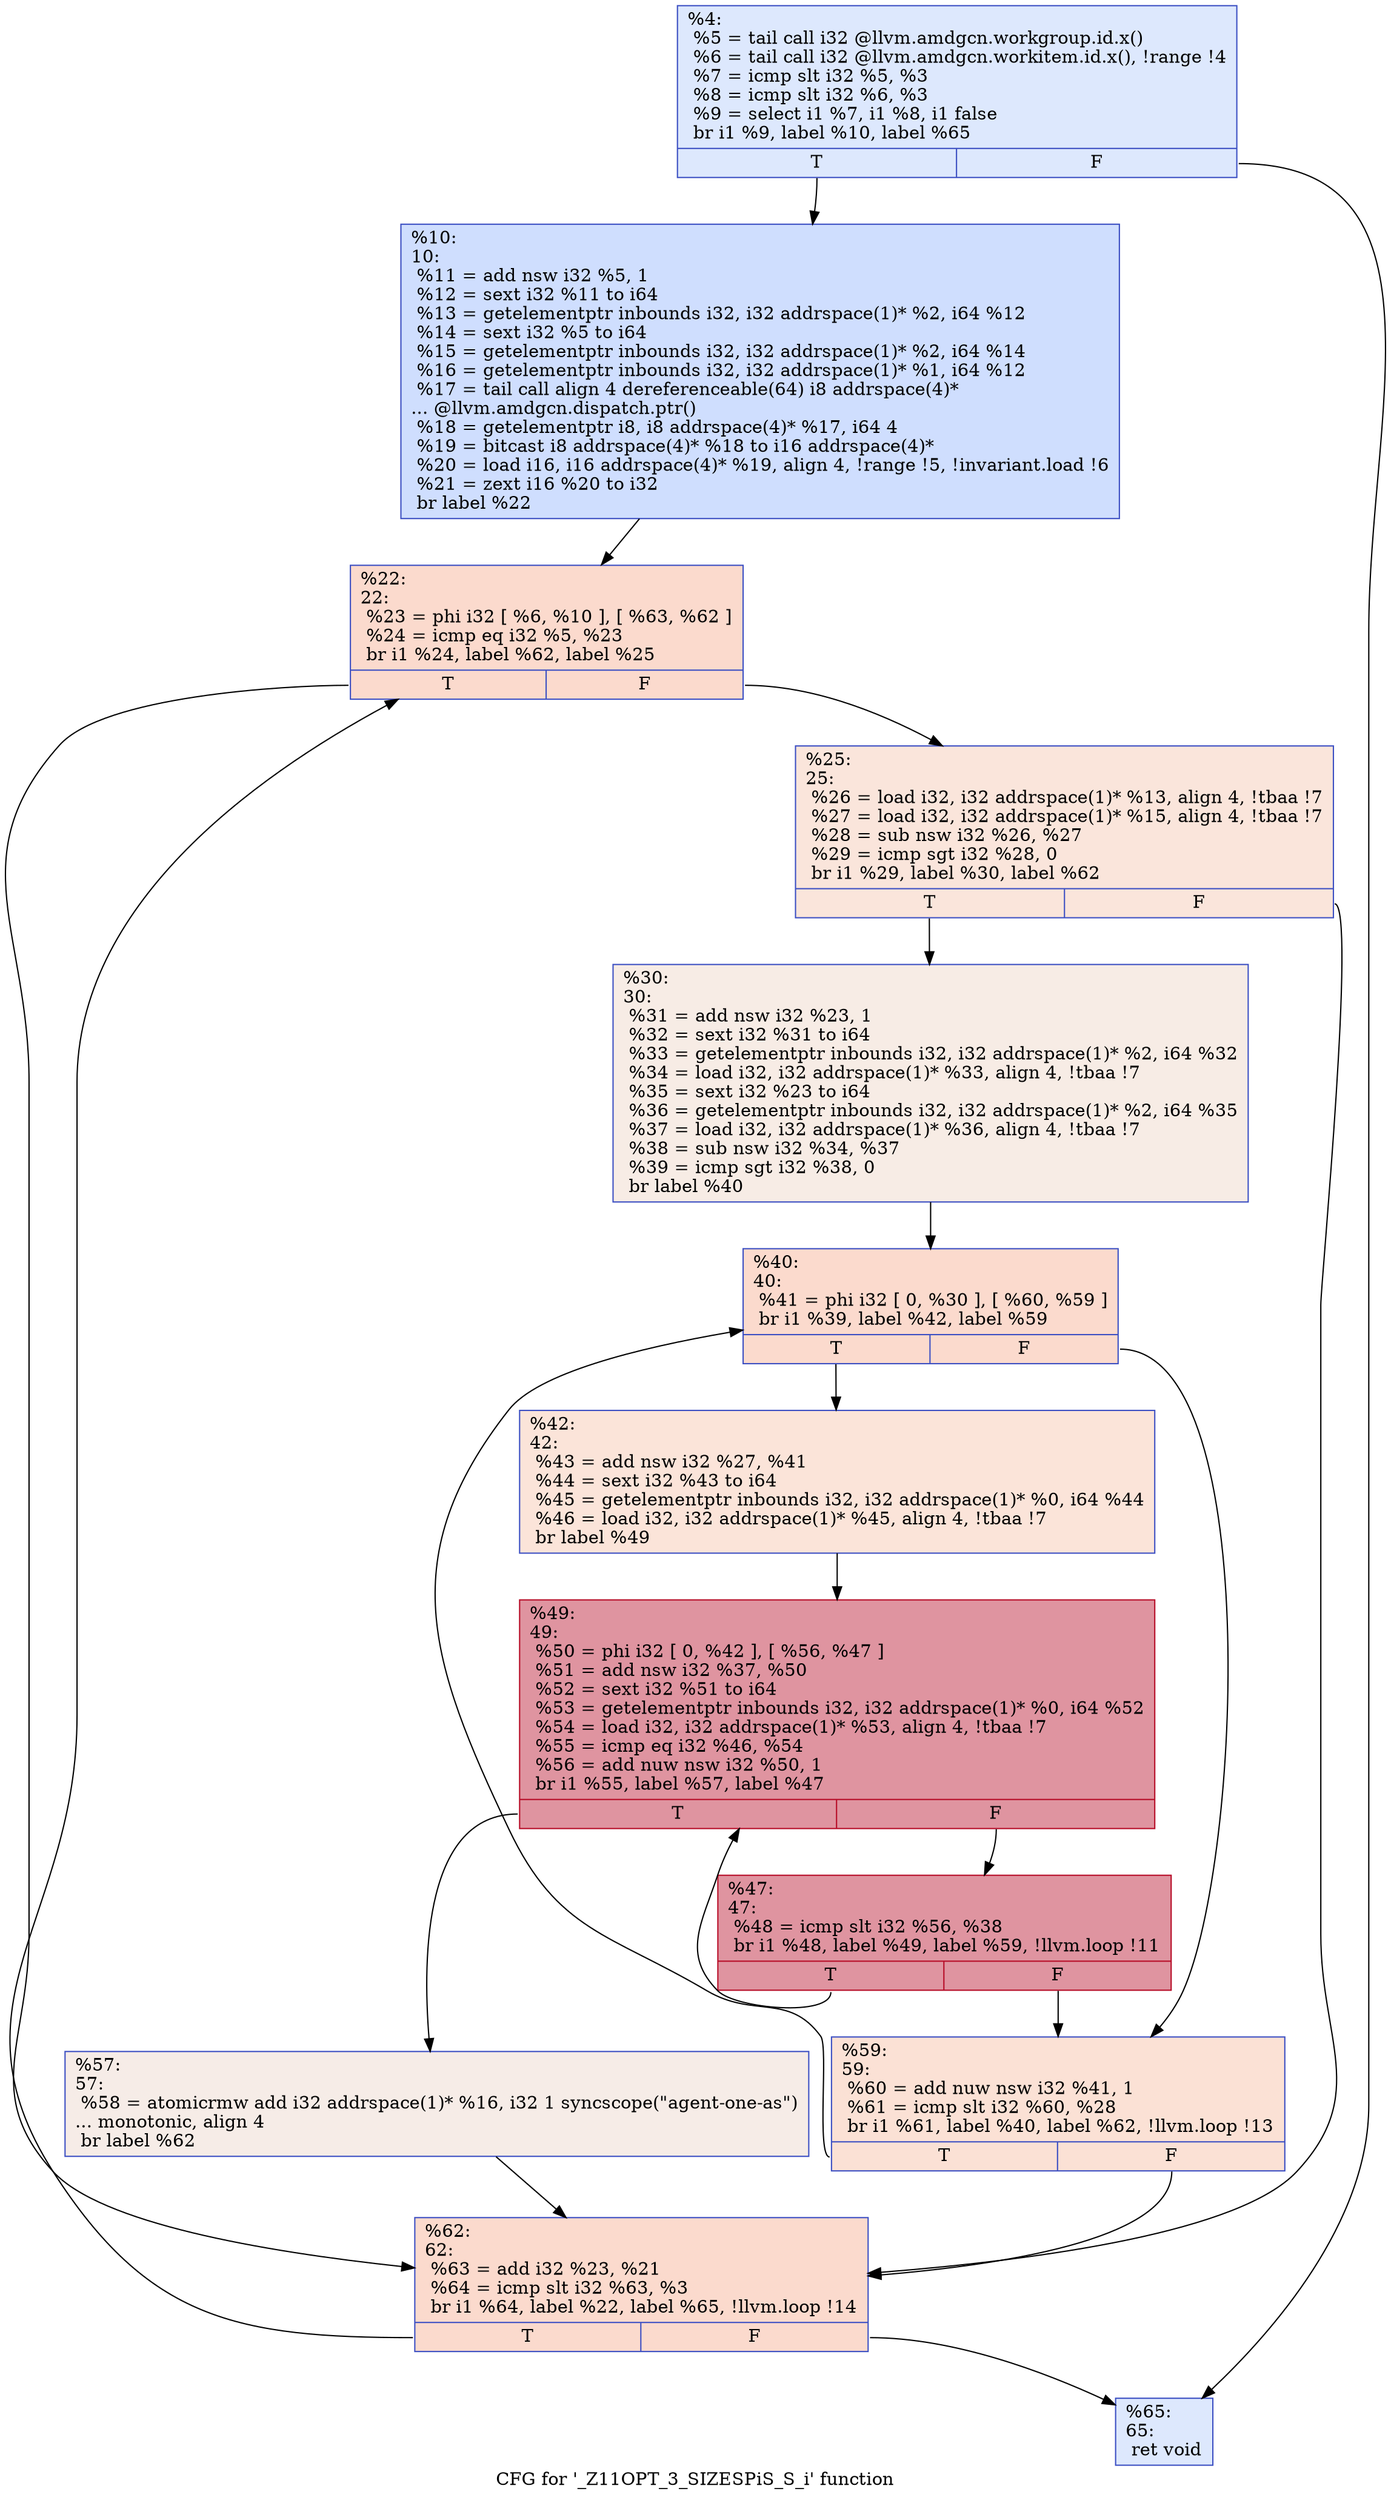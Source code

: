 digraph "CFG for '_Z11OPT_3_SIZESPiS_S_i' function" {
	label="CFG for '_Z11OPT_3_SIZESPiS_S_i' function";

	Node0x54229a0 [shape=record,color="#3d50c3ff", style=filled, fillcolor="#b2ccfb70",label="{%4:\l  %5 = tail call i32 @llvm.amdgcn.workgroup.id.x()\l  %6 = tail call i32 @llvm.amdgcn.workitem.id.x(), !range !4\l  %7 = icmp slt i32 %5, %3\l  %8 = icmp slt i32 %6, %3\l  %9 = select i1 %7, i1 %8, i1 false\l  br i1 %9, label %10, label %65\l|{<s0>T|<s1>F}}"];
	Node0x54229a0:s0 -> Node0x54229f0;
	Node0x54229a0:s1 -> Node0x5424210;
	Node0x54229f0 [shape=record,color="#3d50c3ff", style=filled, fillcolor="#93b5fe70",label="{%10:\l10:                                               \l  %11 = add nsw i32 %5, 1\l  %12 = sext i32 %11 to i64\l  %13 = getelementptr inbounds i32, i32 addrspace(1)* %2, i64 %12\l  %14 = sext i32 %5 to i64\l  %15 = getelementptr inbounds i32, i32 addrspace(1)* %2, i64 %14\l  %16 = getelementptr inbounds i32, i32 addrspace(1)* %1, i64 %12\l  %17 = tail call align 4 dereferenceable(64) i8 addrspace(4)*\l... @llvm.amdgcn.dispatch.ptr()\l  %18 = getelementptr i8, i8 addrspace(4)* %17, i64 4\l  %19 = bitcast i8 addrspace(4)* %18 to i16 addrspace(4)*\l  %20 = load i16, i16 addrspace(4)* %19, align 4, !range !5, !invariant.load !6\l  %21 = zext i16 %20 to i32\l  br label %22\l}"];
	Node0x54229f0 -> Node0x5424e80;
	Node0x5424e80 [shape=record,color="#3d50c3ff", style=filled, fillcolor="#f7ac8e70",label="{%22:\l22:                                               \l  %23 = phi i32 [ %6, %10 ], [ %63, %62 ]\l  %24 = icmp eq i32 %5, %23\l  br i1 %24, label %62, label %25\l|{<s0>T|<s1>F}}"];
	Node0x5424e80:s0 -> Node0x5424f80;
	Node0x5424e80:s1 -> Node0x5425150;
	Node0x5425150 [shape=record,color="#3d50c3ff", style=filled, fillcolor="#f4c5ad70",label="{%25:\l25:                                               \l  %26 = load i32, i32 addrspace(1)* %13, align 4, !tbaa !7\l  %27 = load i32, i32 addrspace(1)* %15, align 4, !tbaa !7\l  %28 = sub nsw i32 %26, %27\l  %29 = icmp sgt i32 %28, 0\l  br i1 %29, label %30, label %62\l|{<s0>T|<s1>F}}"];
	Node0x5425150:s0 -> Node0x5425bd0;
	Node0x5425150:s1 -> Node0x5424f80;
	Node0x5425bd0 [shape=record,color="#3d50c3ff", style=filled, fillcolor="#ecd3c570",label="{%30:\l30:                                               \l  %31 = add nsw i32 %23, 1\l  %32 = sext i32 %31 to i64\l  %33 = getelementptr inbounds i32, i32 addrspace(1)* %2, i64 %32\l  %34 = load i32, i32 addrspace(1)* %33, align 4, !tbaa !7\l  %35 = sext i32 %23 to i64\l  %36 = getelementptr inbounds i32, i32 addrspace(1)* %2, i64 %35\l  %37 = load i32, i32 addrspace(1)* %36, align 4, !tbaa !7\l  %38 = sub nsw i32 %34, %37\l  %39 = icmp sgt i32 %38, 0\l  br label %40\l}"];
	Node0x5425bd0 -> Node0x54262f0;
	Node0x54262f0 [shape=record,color="#3d50c3ff", style=filled, fillcolor="#f7ac8e70",label="{%40:\l40:                                               \l  %41 = phi i32 [ 0, %30 ], [ %60, %59 ]\l  br i1 %39, label %42, label %59\l|{<s0>T|<s1>F}}"];
	Node0x54262f0:s0 -> Node0x54264f0;
	Node0x54262f0:s1 -> Node0x54263b0;
	Node0x54264f0 [shape=record,color="#3d50c3ff", style=filled, fillcolor="#f5c1a970",label="{%42:\l42:                                               \l  %43 = add nsw i32 %27, %41\l  %44 = sext i32 %43 to i64\l  %45 = getelementptr inbounds i32, i32 addrspace(1)* %0, i64 %44\l  %46 = load i32, i32 addrspace(1)* %45, align 4, !tbaa !7\l  br label %49\l}"];
	Node0x54264f0 -> Node0x5426870;
	Node0x5426930 [shape=record,color="#b70d28ff", style=filled, fillcolor="#b70d2870",label="{%47:\l47:                                               \l  %48 = icmp slt i32 %56, %38\l  br i1 %48, label %49, label %59, !llvm.loop !11\l|{<s0>T|<s1>F}}"];
	Node0x5426930:s0 -> Node0x5426870;
	Node0x5426930:s1 -> Node0x54263b0;
	Node0x5426870 [shape=record,color="#b70d28ff", style=filled, fillcolor="#b70d2870",label="{%49:\l49:                                               \l  %50 = phi i32 [ 0, %42 ], [ %56, %47 ]\l  %51 = add nsw i32 %37, %50\l  %52 = sext i32 %51 to i64\l  %53 = getelementptr inbounds i32, i32 addrspace(1)* %0, i64 %52\l  %54 = load i32, i32 addrspace(1)* %53, align 4, !tbaa !7\l  %55 = icmp eq i32 %46, %54\l  %56 = add nuw nsw i32 %50, 1\l  br i1 %55, label %57, label %47\l|{<s0>T|<s1>F}}"];
	Node0x5426870:s0 -> Node0x5427050;
	Node0x5426870:s1 -> Node0x5426930;
	Node0x5427050 [shape=record,color="#3d50c3ff", style=filled, fillcolor="#ead5c970",label="{%57:\l57:                                               \l  %58 = atomicrmw add i32 addrspace(1)* %16, i32 1 syncscope(\"agent-one-as\")\l... monotonic, align 4\l  br label %62\l}"];
	Node0x5427050 -> Node0x5424f80;
	Node0x54263b0 [shape=record,color="#3d50c3ff", style=filled, fillcolor="#f7bca170",label="{%59:\l59:                                               \l  %60 = add nuw nsw i32 %41, 1\l  %61 = icmp slt i32 %60, %28\l  br i1 %61, label %40, label %62, !llvm.loop !13\l|{<s0>T|<s1>F}}"];
	Node0x54263b0:s0 -> Node0x54262f0;
	Node0x54263b0:s1 -> Node0x5424f80;
	Node0x5424f80 [shape=record,color="#3d50c3ff", style=filled, fillcolor="#f7ac8e70",label="{%62:\l62:                                               \l  %63 = add i32 %23, %21\l  %64 = icmp slt i32 %63, %3\l  br i1 %64, label %22, label %65, !llvm.loop !14\l|{<s0>T|<s1>F}}"];
	Node0x5424f80:s0 -> Node0x5424e80;
	Node0x5424f80:s1 -> Node0x5424210;
	Node0x5424210 [shape=record,color="#3d50c3ff", style=filled, fillcolor="#b2ccfb70",label="{%65:\l65:                                               \l  ret void\l}"];
}
